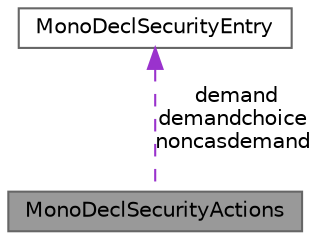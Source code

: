 digraph "MonoDeclSecurityActions"
{
 // LATEX_PDF_SIZE
  bgcolor="transparent";
  edge [fontname=Helvetica,fontsize=10,labelfontname=Helvetica,labelfontsize=10];
  node [fontname=Helvetica,fontsize=10,shape=box,height=0.2,width=0.4];
  Node1 [label="MonoDeclSecurityActions",height=0.2,width=0.4,color="gray40", fillcolor="grey60", style="filled", fontcolor="black",tooltip=" "];
  Node2 -> Node1 [dir="back",color="darkorchid3",style="dashed",label=" demand\ndemandchoice\nnoncasdemand" ];
  Node2 [label="MonoDeclSecurityEntry",height=0.2,width=0.4,color="gray40", fillcolor="white", style="filled",URL="$struct_mono_decl_security_entry.html",tooltip=" "];
}

